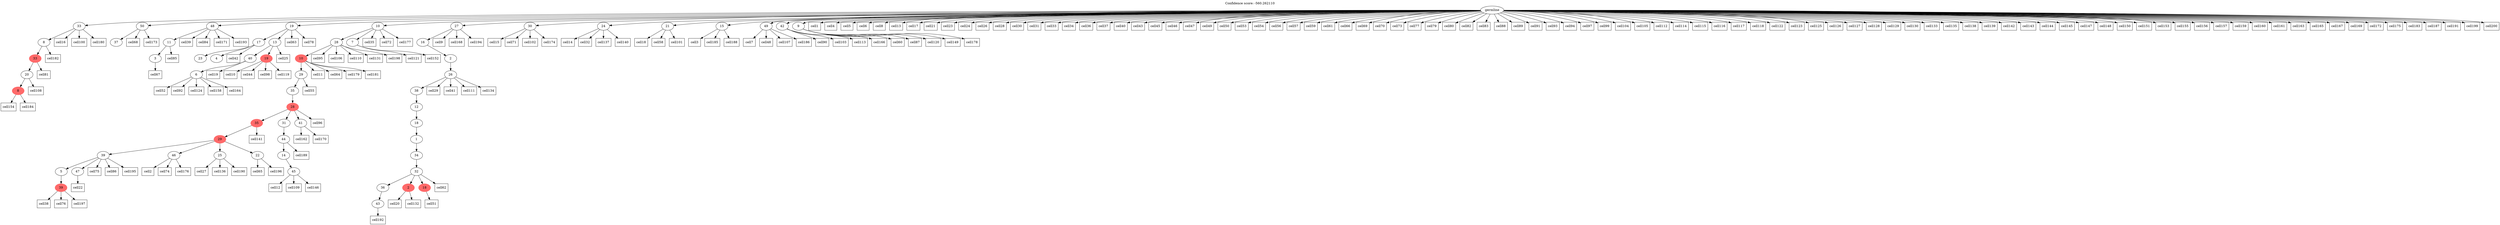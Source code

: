 digraph g {
	"59" -> "60";
	"60" [color=indianred1, style=filled, label="8"];
	"58" -> "59";
	"59" [label="20"];
	"57" -> "58";
	"58" [color=indianred1, style=filled, label="33"];
	"56" -> "57";
	"57" [label="8"];
	"54" -> "55";
	"55" [label="37"];
	"52" -> "53";
	"53" [label="3"];
	"51" -> "52";
	"52" [label="11"];
	"41" -> "42";
	"42" [label="23"];
	"41" -> "43";
	"43" [label="4"];
	"38" -> "39";
	"39" [label="6"];
	"37" -> "38";
	"38" [label="40"];
	"37" -> "40";
	"40" [color=indianred1, style=filled, label="19"];
	"36" -> "37";
	"37" [label="13"];
	"36" -> "41";
	"41" [label="17"];
	"29" -> "30";
	"30" [color=indianred1, style=filled, label="39"];
	"28" -> "29";
	"29" [label="5"];
	"28" -> "31";
	"31" [label="47"];
	"26" -> "27";
	"27" [label="46"];
	"26" -> "28";
	"28" [label="39"];
	"26" -> "32";
	"32" [label="25"];
	"26" -> "33";
	"33" [label="22"];
	"25" -> "26";
	"26" [color=indianred1, style=filled, label="29"];
	"23" -> "24";
	"24" [label="45"];
	"22" -> "23";
	"23" [label="14"];
	"21" -> "22";
	"22" [label="44"];
	"20" -> "21";
	"21" [label="31"];
	"20" -> "25";
	"25" [color=indianred1, style=filled, label="35"];
	"20" -> "34";
	"34" [label="41"];
	"19" -> "20";
	"20" [color=indianred1, style=filled, label="28"];
	"18" -> "19";
	"19" [label="35"];
	"17" -> "18";
	"18" [label="29"];
	"16" -> "17";
	"17" [color=indianred1, style=filled, label="10"];
	"15" -> "16";
	"16" [label="28"];
	"15" -> "35";
	"35" [label="7"];
	"12" -> "13";
	"13" [label="43"];
	"10" -> "11";
	"11" [color=indianred1, style=filled, label="2"];
	"10" -> "12";
	"12" [label="36"];
	"10" -> "14";
	"14" [color=indianred1, style=filled, label="18"];
	"9" -> "10";
	"10" [label="32"];
	"8" -> "9";
	"9" [label="34"];
	"7" -> "8";
	"8" [label="1"];
	"6" -> "7";
	"7" [label="18"];
	"5" -> "6";
	"6" [label="12"];
	"4" -> "5";
	"5" [label="38"];
	"3" -> "4";
	"4" [label="26"];
	"2" -> "3";
	"3" [label="2"];
	"1" -> "2";
	"2" [label="16"];
	"0" -> "1";
	"1" [label="27"];
	"0" -> "15";
	"15" [label="10"];
	"0" -> "36";
	"36" [label="19"];
	"0" -> "44";
	"44" [label="30"];
	"0" -> "45";
	"45" [label="24"];
	"0" -> "46";
	"46" [label="21"];
	"0" -> "47";
	"47" [label="15"];
	"0" -> "48";
	"48" [label="49"];
	"0" -> "49";
	"49" [label="42"];
	"0" -> "50";
	"50" [label="9"];
	"0" -> "51";
	"51" [label="48"];
	"0" -> "54";
	"54" [label="50"];
	"0" -> "56";
	"56" [label="33"];
	"0" [label="germline"];
	"0" -> "cell1";
	"cell1" [shape=box];
	"27" -> "cell2";
	"cell2" [shape=box];
	"47" -> "cell3";
	"cell3" [shape=box];
	"0" -> "cell4";
	"cell4" [shape=box];
	"0" -> "cell5";
	"cell5" [shape=box];
	"0" -> "cell6";
	"cell6" [shape=box];
	"48" -> "cell7";
	"cell7" [shape=box];
	"0" -> "cell8";
	"cell8" [shape=box];
	"1" -> "cell9";
	"cell9" [shape=box];
	"40" -> "cell10";
	"cell10" [shape=box];
	"17" -> "cell11";
	"cell11" [shape=box];
	"24" -> "cell12";
	"cell12" [shape=box];
	"0" -> "cell13";
	"cell13" [shape=box];
	"45" -> "cell14";
	"cell14" [shape=box];
	"44" -> "cell15";
	"cell15" [shape=box];
	"56" -> "cell16";
	"cell16" [shape=box];
	"0" -> "cell17";
	"cell17" [shape=box];
	"46" -> "cell18";
	"cell18" [shape=box];
	"38" -> "cell19";
	"cell19" [shape=box];
	"11" -> "cell20";
	"cell20" [shape=box];
	"0" -> "cell21";
	"cell21" [shape=box];
	"31" -> "cell22";
	"cell22" [shape=box];
	"0" -> "cell23";
	"cell23" [shape=box];
	"0" -> "cell24";
	"cell24" [shape=box];
	"37" -> "cell25";
	"cell25" [shape=box];
	"0" -> "cell26";
	"cell26" [shape=box];
	"32" -> "cell27";
	"cell27" [shape=box];
	"0" -> "cell28";
	"cell28" [shape=box];
	"4" -> "cell29";
	"cell29" [shape=box];
	"0" -> "cell30";
	"cell30" [shape=box];
	"0" -> "cell31";
	"cell31" [shape=box];
	"45" -> "cell32";
	"cell32" [shape=box];
	"0" -> "cell33";
	"cell33" [shape=box];
	"0" -> "cell34";
	"cell34" [shape=box];
	"15" -> "cell35";
	"cell35" [shape=box];
	"0" -> "cell36";
	"cell36" [shape=box];
	"0" -> "cell37";
	"cell37" [shape=box];
	"30" -> "cell38";
	"cell38" [shape=box];
	"51" -> "cell39";
	"cell39" [shape=box];
	"0" -> "cell40";
	"cell40" [shape=box];
	"4" -> "cell41";
	"cell41" [shape=box];
	"41" -> "cell42";
	"cell42" [shape=box];
	"0" -> "cell43";
	"cell43" [shape=box];
	"40" -> "cell44";
	"cell44" [shape=box];
	"0" -> "cell45";
	"cell45" [shape=box];
	"0" -> "cell46";
	"cell46" [shape=box];
	"0" -> "cell47";
	"cell47" [shape=box];
	"48" -> "cell48";
	"cell48" [shape=box];
	"0" -> "cell49";
	"cell49" [shape=box];
	"0" -> "cell50";
	"cell50" [shape=box];
	"14" -> "cell51";
	"cell51" [shape=box];
	"39" -> "cell52";
	"cell52" [shape=box];
	"0" -> "cell53";
	"cell53" [shape=box];
	"0" -> "cell54";
	"cell54" [shape=box];
	"18" -> "cell55";
	"cell55" [shape=box];
	"0" -> "cell56";
	"cell56" [shape=box];
	"0" -> "cell57";
	"cell57" [shape=box];
	"46" -> "cell58";
	"cell58" [shape=box];
	"0" -> "cell59";
	"cell59" [shape=box];
	"50" -> "cell60";
	"cell60" [shape=box];
	"0" -> "cell61";
	"cell61" [shape=box];
	"10" -> "cell62";
	"cell62" [shape=box];
	"36" -> "cell63";
	"cell63" [shape=box];
	"17" -> "cell64";
	"cell64" [shape=box];
	"33" -> "cell65";
	"cell65" [shape=box];
	"0" -> "cell66";
	"cell66" [shape=box];
	"53" -> "cell67";
	"cell67" [shape=box];
	"54" -> "cell68";
	"cell68" [shape=box];
	"0" -> "cell69";
	"cell69" [shape=box];
	"0" -> "cell70";
	"cell70" [shape=box];
	"44" -> "cell71";
	"cell71" [shape=box];
	"15" -> "cell72";
	"cell72" [shape=box];
	"0" -> "cell73";
	"cell73" [shape=box];
	"27" -> "cell74";
	"cell74" [shape=box];
	"28" -> "cell75";
	"cell75" [shape=box];
	"30" -> "cell76";
	"cell76" [shape=box];
	"0" -> "cell77";
	"cell77" [shape=box];
	"36" -> "cell78";
	"cell78" [shape=box];
	"0" -> "cell79";
	"cell79" [shape=box];
	"0" -> "cell80";
	"cell80" [shape=box];
	"58" -> "cell81";
	"cell81" [shape=box];
	"0" -> "cell82";
	"cell82" [shape=box];
	"0" -> "cell83";
	"cell83" [shape=box];
	"51" -> "cell84";
	"cell84" [shape=box];
	"52" -> "cell85";
	"cell85" [shape=box];
	"28" -> "cell86";
	"cell86" [shape=box];
	"50" -> "cell87";
	"cell87" [shape=box];
	"0" -> "cell88";
	"cell88" [shape=box];
	"0" -> "cell89";
	"cell89" [shape=box];
	"49" -> "cell90";
	"cell90" [shape=box];
	"0" -> "cell91";
	"cell91" [shape=box];
	"39" -> "cell92";
	"cell92" [shape=box];
	"0" -> "cell93";
	"cell93" [shape=box];
	"0" -> "cell94";
	"cell94" [shape=box];
	"16" -> "cell95";
	"cell95" [shape=box];
	"20" -> "cell96";
	"cell96" [shape=box];
	"0" -> "cell97";
	"cell97" [shape=box];
	"40" -> "cell98";
	"cell98" [shape=box];
	"0" -> "cell99";
	"cell99" [shape=box];
	"56" -> "cell100";
	"cell100" [shape=box];
	"46" -> "cell101";
	"cell101" [shape=box];
	"44" -> "cell102";
	"cell102" [shape=box];
	"49" -> "cell103";
	"cell103" [shape=box];
	"0" -> "cell104";
	"cell104" [shape=box];
	"0" -> "cell105";
	"cell105" [shape=box];
	"16" -> "cell106";
	"cell106" [shape=box];
	"48" -> "cell107";
	"cell107" [shape=box];
	"59" -> "cell108";
	"cell108" [shape=box];
	"24" -> "cell109";
	"cell109" [shape=box];
	"16" -> "cell110";
	"cell110" [shape=box];
	"4" -> "cell111";
	"cell111" [shape=box];
	"0" -> "cell112";
	"cell112" [shape=box];
	"49" -> "cell113";
	"cell113" [shape=box];
	"0" -> "cell114";
	"cell114" [shape=box];
	"0" -> "cell115";
	"cell115" [shape=box];
	"0" -> "cell116";
	"cell116" [shape=box];
	"0" -> "cell117";
	"cell117" [shape=box];
	"0" -> "cell118";
	"cell118" [shape=box];
	"40" -> "cell119";
	"cell119" [shape=box];
	"50" -> "cell120";
	"cell120" [shape=box];
	"35" -> "cell121";
	"cell121" [shape=box];
	"0" -> "cell122";
	"cell122" [shape=box];
	"0" -> "cell123";
	"cell123" [shape=box];
	"39" -> "cell124";
	"cell124" [shape=box];
	"0" -> "cell125";
	"cell125" [shape=box];
	"0" -> "cell126";
	"cell126" [shape=box];
	"0" -> "cell127";
	"cell127" [shape=box];
	"0" -> "cell128";
	"cell128" [shape=box];
	"0" -> "cell129";
	"cell129" [shape=box];
	"0" -> "cell130";
	"cell130" [shape=box];
	"16" -> "cell131";
	"cell131" [shape=box];
	"11" -> "cell132";
	"cell132" [shape=box];
	"0" -> "cell133";
	"cell133" [shape=box];
	"4" -> "cell134";
	"cell134" [shape=box];
	"0" -> "cell135";
	"cell135" [shape=box];
	"32" -> "cell136";
	"cell136" [shape=box];
	"45" -> "cell137";
	"cell137" [shape=box];
	"0" -> "cell138";
	"cell138" [shape=box];
	"0" -> "cell139";
	"cell139" [shape=box];
	"45" -> "cell140";
	"cell140" [shape=box];
	"25" -> "cell141";
	"cell141" [shape=box];
	"0" -> "cell142";
	"cell142" [shape=box];
	"0" -> "cell143";
	"cell143" [shape=box];
	"0" -> "cell144";
	"cell144" [shape=box];
	"0" -> "cell145";
	"cell145" [shape=box];
	"24" -> "cell146";
	"cell146" [shape=box];
	"0" -> "cell147";
	"cell147" [shape=box];
	"0" -> "cell148";
	"cell148" [shape=box];
	"50" -> "cell149";
	"cell149" [shape=box];
	"0" -> "cell150";
	"cell150" [shape=box];
	"0" -> "cell151";
	"cell151" [shape=box];
	"35" -> "cell152";
	"cell152" [shape=box];
	"0" -> "cell153";
	"cell153" [shape=box];
	"60" -> "cell154";
	"cell154" [shape=box];
	"0" -> "cell155";
	"cell155" [shape=box];
	"0" -> "cell156";
	"cell156" [shape=box];
	"0" -> "cell157";
	"cell157" [shape=box];
	"39" -> "cell158";
	"cell158" [shape=box];
	"0" -> "cell159";
	"cell159" [shape=box];
	"0" -> "cell160";
	"cell160" [shape=box];
	"0" -> "cell161";
	"cell161" [shape=box];
	"34" -> "cell162";
	"cell162" [shape=box];
	"0" -> "cell163";
	"cell163" [shape=box];
	"39" -> "cell164";
	"cell164" [shape=box];
	"0" -> "cell165";
	"cell165" [shape=box];
	"49" -> "cell166";
	"cell166" [shape=box];
	"0" -> "cell167";
	"cell167" [shape=box];
	"1" -> "cell168";
	"cell168" [shape=box];
	"0" -> "cell169";
	"cell169" [shape=box];
	"34" -> "cell170";
	"cell170" [shape=box];
	"51" -> "cell171";
	"cell171" [shape=box];
	"0" -> "cell172";
	"cell172" [shape=box];
	"54" -> "cell173";
	"cell173" [shape=box];
	"44" -> "cell174";
	"cell174" [shape=box];
	"0" -> "cell175";
	"cell175" [shape=box];
	"27" -> "cell176";
	"cell176" [shape=box];
	"15" -> "cell177";
	"cell177" [shape=box];
	"50" -> "cell178";
	"cell178" [shape=box];
	"17" -> "cell179";
	"cell179" [shape=box];
	"56" -> "cell180";
	"cell180" [shape=box];
	"17" -> "cell181";
	"cell181" [shape=box];
	"57" -> "cell182";
	"cell182" [shape=box];
	"0" -> "cell183";
	"cell183" [shape=box];
	"60" -> "cell184";
	"cell184" [shape=box];
	"47" -> "cell185";
	"cell185" [shape=box];
	"48" -> "cell186";
	"cell186" [shape=box];
	"0" -> "cell187";
	"cell187" [shape=box];
	"47" -> "cell188";
	"cell188" [shape=box];
	"22" -> "cell189";
	"cell189" [shape=box];
	"32" -> "cell190";
	"cell190" [shape=box];
	"0" -> "cell191";
	"cell191" [shape=box];
	"13" -> "cell192";
	"cell192" [shape=box];
	"51" -> "cell193";
	"cell193" [shape=box];
	"1" -> "cell194";
	"cell194" [shape=box];
	"28" -> "cell195";
	"cell195" [shape=box];
	"33" -> "cell196";
	"cell196" [shape=box];
	"30" -> "cell197";
	"cell197" [shape=box];
	"16" -> "cell198";
	"cell198" [shape=box];
	"0" -> "cell199";
	"cell199" [shape=box];
	"0" -> "cell200";
	"cell200" [shape=box];
	labelloc="t";
	label="Confidence score: -560.262110";
}
